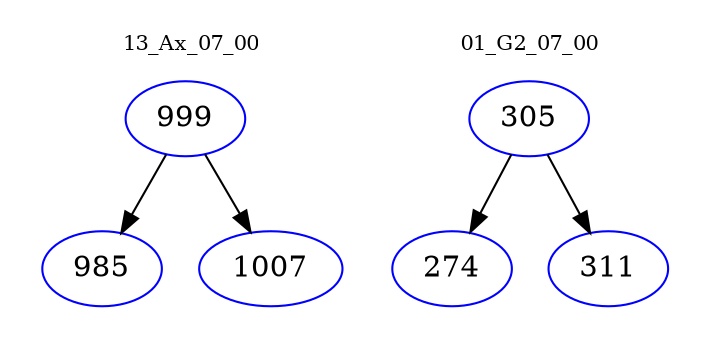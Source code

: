 digraph{
subgraph cluster_0 {
color = white
label = "13_Ax_07_00";
fontsize=10;
T0_999 [label="999", color="blue"]
T0_999 -> T0_985 [color="black"]
T0_985 [label="985", color="blue"]
T0_999 -> T0_1007 [color="black"]
T0_1007 [label="1007", color="blue"]
}
subgraph cluster_1 {
color = white
label = "01_G2_07_00";
fontsize=10;
T1_305 [label="305", color="blue"]
T1_305 -> T1_274 [color="black"]
T1_274 [label="274", color="blue"]
T1_305 -> T1_311 [color="black"]
T1_311 [label="311", color="blue"]
}
}
